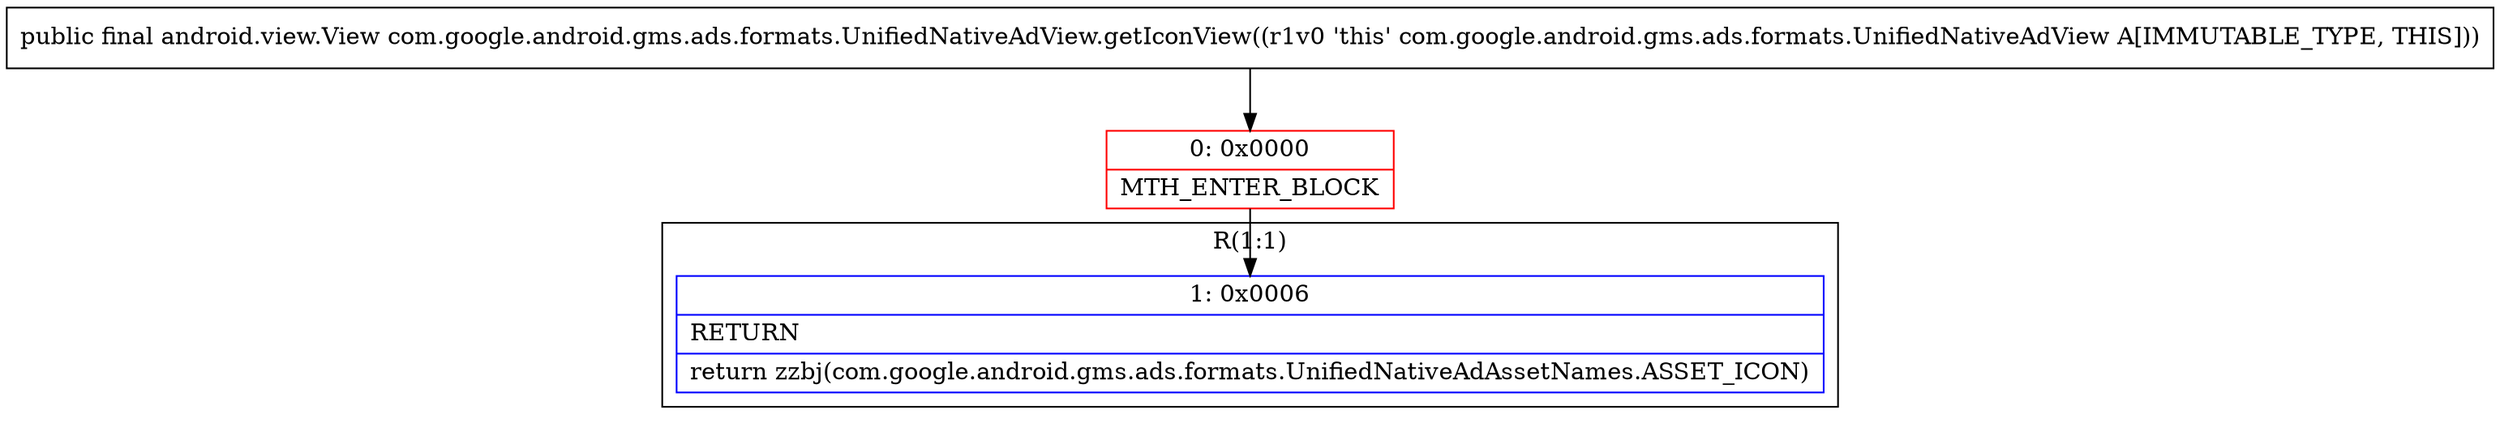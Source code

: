 digraph "CFG forcom.google.android.gms.ads.formats.UnifiedNativeAdView.getIconView()Landroid\/view\/View;" {
subgraph cluster_Region_2103700517 {
label = "R(1:1)";
node [shape=record,color=blue];
Node_1 [shape=record,label="{1\:\ 0x0006|RETURN\l|return zzbj(com.google.android.gms.ads.formats.UnifiedNativeAdAssetNames.ASSET_ICON)\l}"];
}
Node_0 [shape=record,color=red,label="{0\:\ 0x0000|MTH_ENTER_BLOCK\l}"];
MethodNode[shape=record,label="{public final android.view.View com.google.android.gms.ads.formats.UnifiedNativeAdView.getIconView((r1v0 'this' com.google.android.gms.ads.formats.UnifiedNativeAdView A[IMMUTABLE_TYPE, THIS])) }"];
MethodNode -> Node_0;
Node_0 -> Node_1;
}

